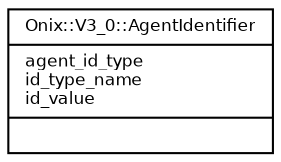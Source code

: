 digraph G {
  fontname = "Bitstream Vera Sans"
  fontsize = 8

  node [
    fontname = "Bitstream Vera Sans"
    fontsize = 8
    shape = "record"
  ]

  edge [
    fontname = "Bitstream Vera Sans"
    fontsize = 8
  ]

  AgentIdentifier [
    label = "{Onix::V3_0::AgentIdentifier\l|agent_id_type\lid_type_name\lid_value\l|\l}"
  ]




}

